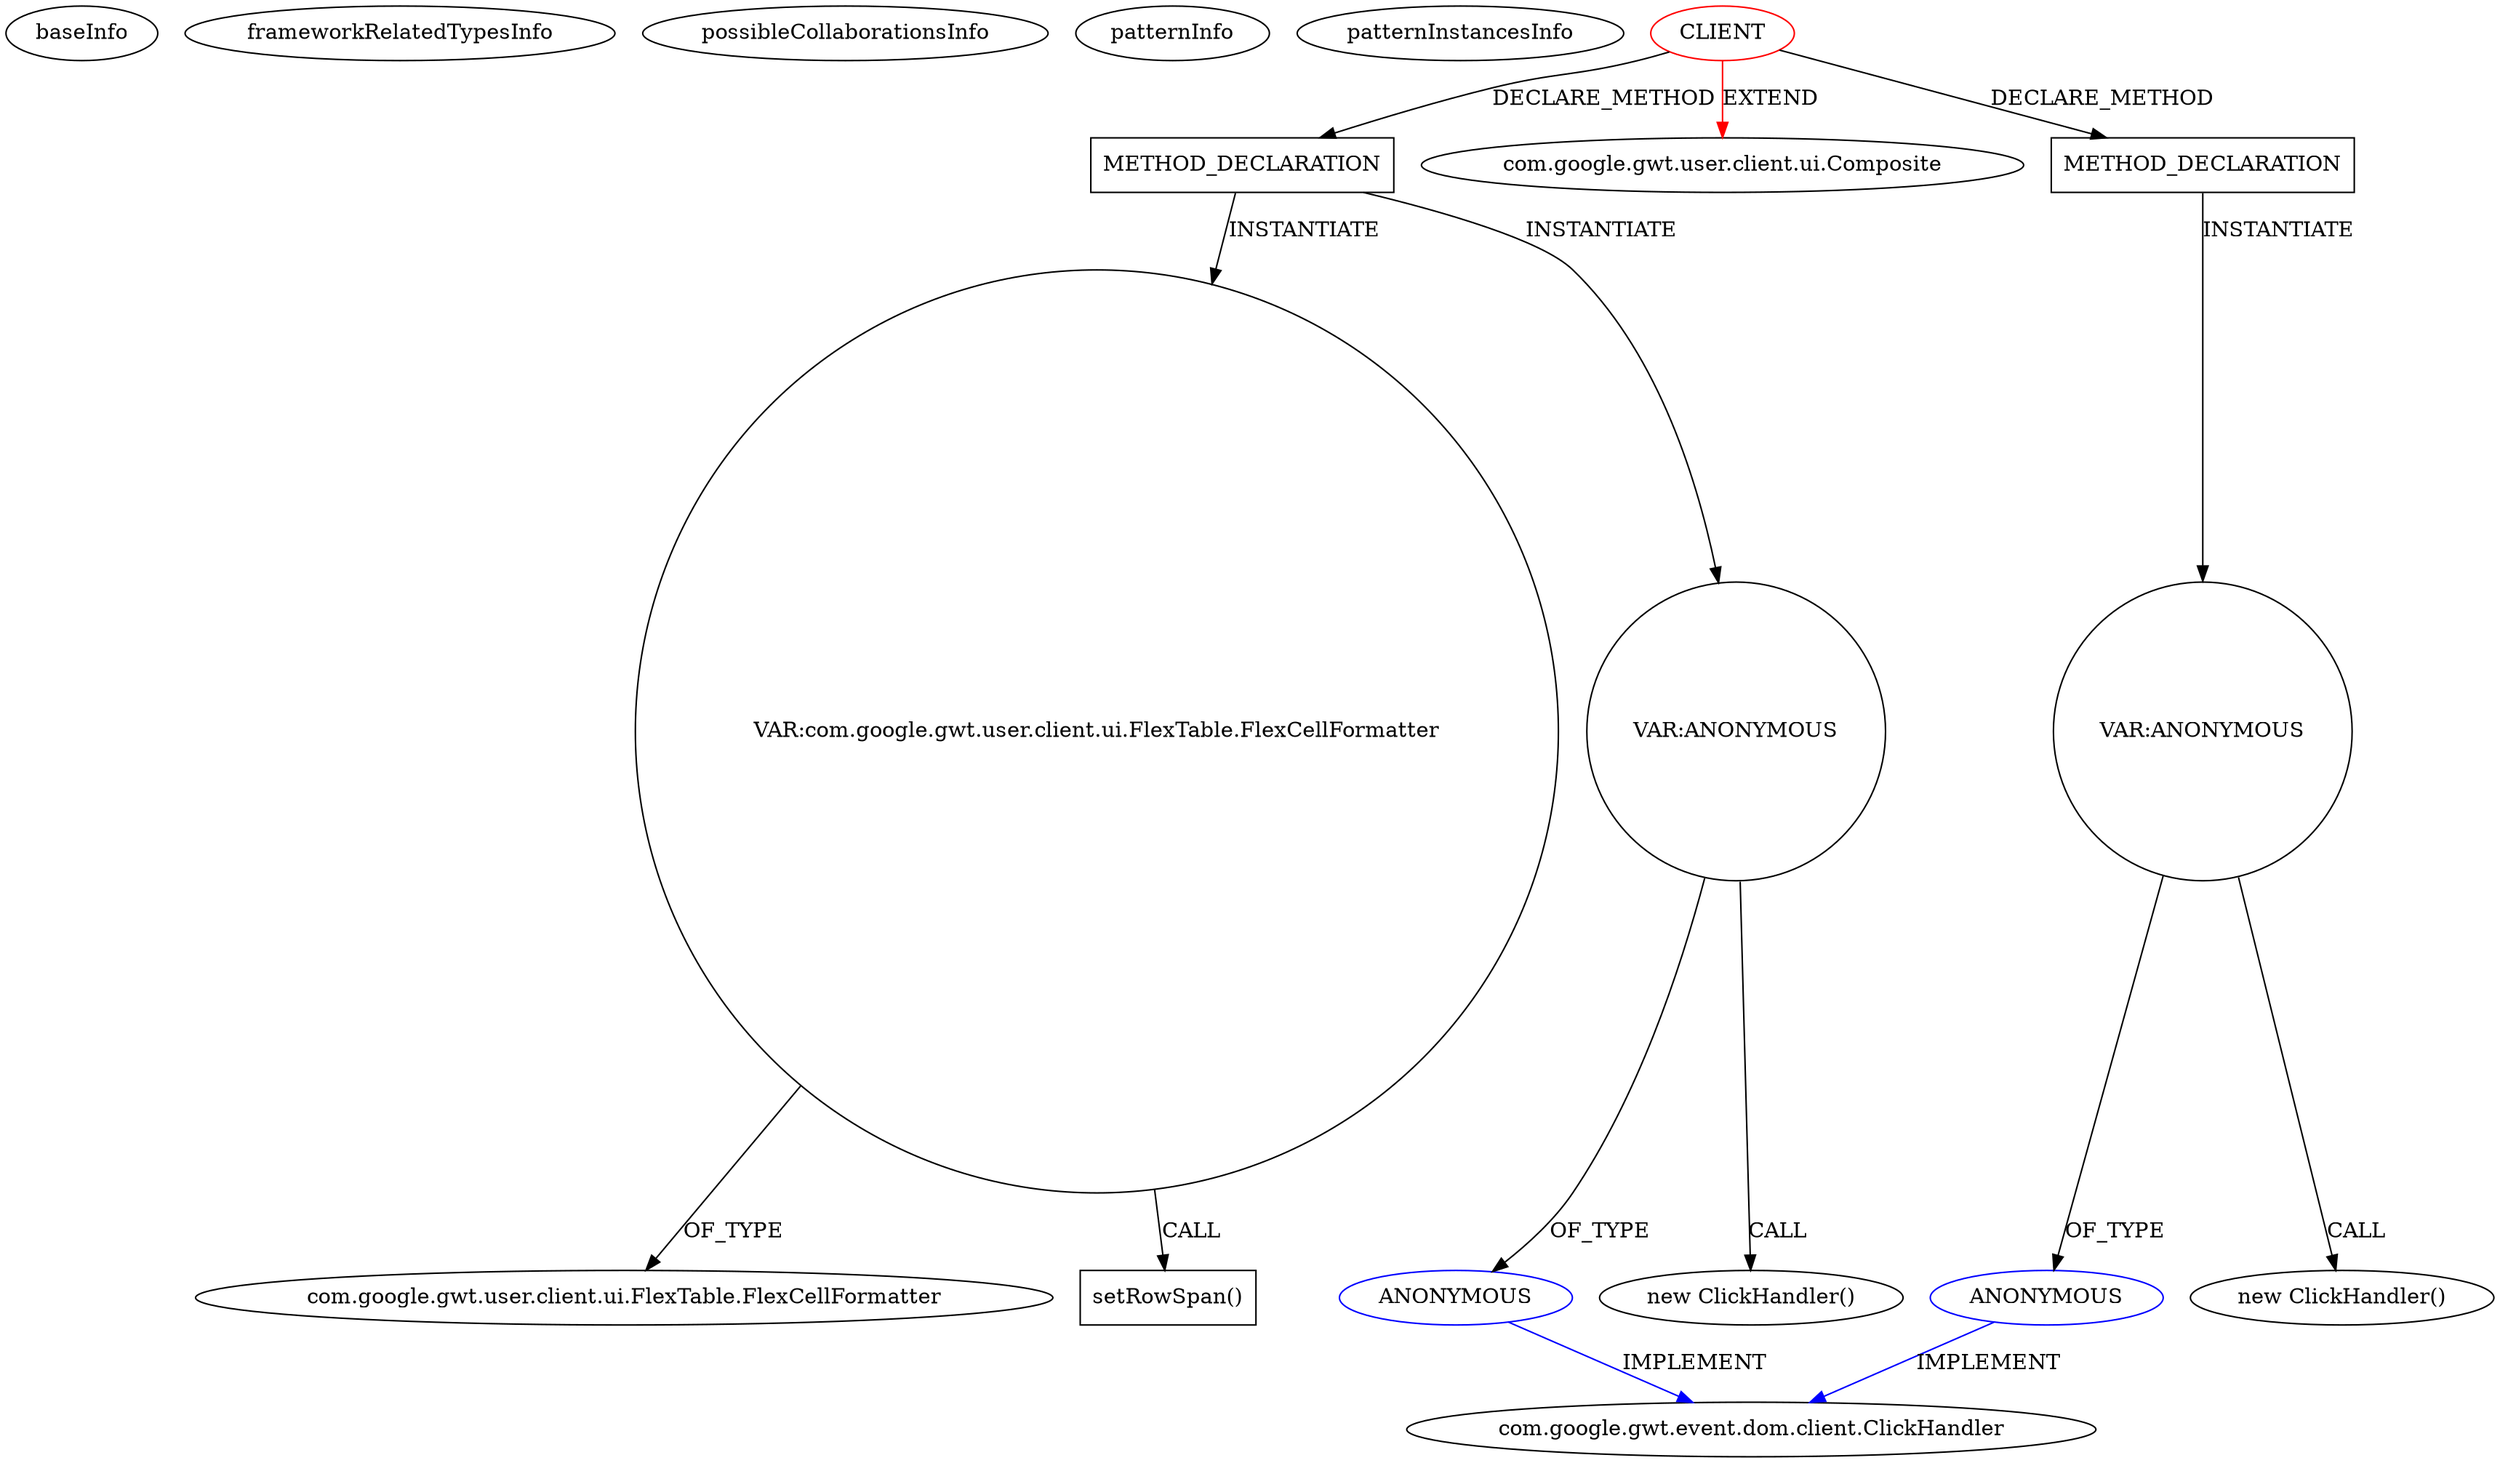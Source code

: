 digraph {
baseInfo[graphId=1370,category="pattern",isAnonymous=false,possibleRelation=true]
frameworkRelatedTypesInfo[0="com.google.gwt.user.client.ui.Composite"]
possibleCollaborationsInfo[0="1370~INSTANTIATION-CLIENT_METHOD_DECLARATION-~com.google.gwt.user.client.ui.Composite ~com.google.gwt.event.dom.client.ClickHandler ~false~true",1="1370~INSTANTIATION-CLIENT_METHOD_DECLARATION-~com.google.gwt.user.client.ui.Composite ~com.google.gwt.event.dom.client.ClickHandler ~false~true"]
patternInfo[frequency=2.0,patternRootClient=0]
patternInstancesInfo[0="j78wu-HyperDex-GUI~/j78wu-HyperDex-GUI/HyperDex-GUI-master/src/com/hyperdex/web/client/view/HyperSpace.java~HyperSpace~3091",1="nextinterfaces-next~/nextinterfaces-next/next-master/src/next/i/view/XTableCell.java~XTableCell~4187"]
32[label="com.google.gwt.user.client.ui.FlexTable.FlexCellFormatter",vertexType="FRAMEWORK_CLASS_TYPE",isFrameworkType=false]
30[label="VAR:com.google.gwt.user.client.ui.FlexTable.FlexCellFormatter",vertexType="VARIABLE_EXPRESION",isFrameworkType=false,shape=circle]
31[label="setRowSpan()",vertexType="INSIDE_CALL",isFrameworkType=false,shape=box]
8[label="METHOD_DECLARATION",vertexType="CLIENT_METHOD_DECLARATION",isFrameworkType=false,shape=box]
0[label="CLIENT",vertexType="ROOT_CLIENT_CLASS_DECLARATION",isFrameworkType=false,color=red]
1[label="com.google.gwt.user.client.ui.Composite",vertexType="FRAMEWORK_CLASS_TYPE",isFrameworkType=false]
25[label="VAR:ANONYMOUS",vertexType="VARIABLE_EXPRESION",isFrameworkType=false,shape=circle]
26[label="ANONYMOUS",vertexType="REFERENCE_ANONYMOUS_DECLARATION",isFrameworkType=false,color=blue]
27[label="com.google.gwt.event.dom.client.ClickHandler",vertexType="FRAMEWORK_INTERFACE_TYPE",isFrameworkType=false]
53[label="ANONYMOUS",vertexType="REFERENCE_ANONYMOUS_DECLARATION",isFrameworkType=false,color=blue]
52[label="VAR:ANONYMOUS",vertexType="VARIABLE_EXPRESION",isFrameworkType=false,shape=circle]
51[label="new ClickHandler()",vertexType="CONSTRUCTOR_CALL",isFrameworkType=false]
24[label="new ClickHandler()",vertexType="CONSTRUCTOR_CALL",isFrameworkType=false]
35[label="METHOD_DECLARATION",vertexType="CLIENT_METHOD_DECLARATION",isFrameworkType=false,shape=box]
30->32[label="OF_TYPE"]
52->53[label="OF_TYPE"]
0->1[label="EXTEND",color=red]
35->52[label="INSTANTIATE"]
8->25[label="INSTANTIATE"]
25->26[label="OF_TYPE"]
26->27[label="IMPLEMENT",color=blue]
8->30[label="INSTANTIATE"]
30->31[label="CALL"]
25->24[label="CALL"]
0->35[label="DECLARE_METHOD"]
0->8[label="DECLARE_METHOD"]
53->27[label="IMPLEMENT",color=blue]
52->51[label="CALL"]
}
